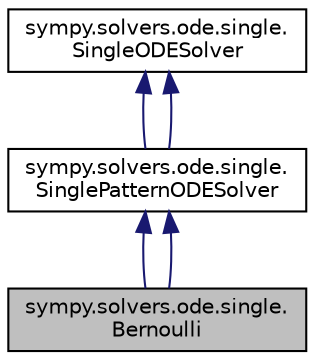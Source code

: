 digraph "sympy.solvers.ode.single.Bernoulli"
{
 // LATEX_PDF_SIZE
  edge [fontname="Helvetica",fontsize="10",labelfontname="Helvetica",labelfontsize="10"];
  node [fontname="Helvetica",fontsize="10",shape=record];
  Node1 [label="sympy.solvers.ode.single.\lBernoulli",height=0.2,width=0.4,color="black", fillcolor="grey75", style="filled", fontcolor="black",tooltip=" "];
  Node2 -> Node1 [dir="back",color="midnightblue",fontsize="10",style="solid",fontname="Helvetica"];
  Node2 [label="sympy.solvers.ode.single.\lSinglePatternODESolver",height=0.2,width=0.4,color="black", fillcolor="white", style="filled",URL="$classsympy_1_1solvers_1_1ode_1_1single_1_1SinglePatternODESolver.html",tooltip=" "];
  Node3 -> Node2 [dir="back",color="midnightblue",fontsize="10",style="solid",fontname="Helvetica"];
  Node3 [label="sympy.solvers.ode.single.\lSingleODESolver",height=0.2,width=0.4,color="black", fillcolor="white", style="filled",URL="$classsympy_1_1solvers_1_1ode_1_1single_1_1SingleODESolver.html",tooltip=" "];
  Node3 -> Node2 [dir="back",color="midnightblue",fontsize="10",style="solid",fontname="Helvetica"];
  Node2 -> Node1 [dir="back",color="midnightblue",fontsize="10",style="solid",fontname="Helvetica"];
}

